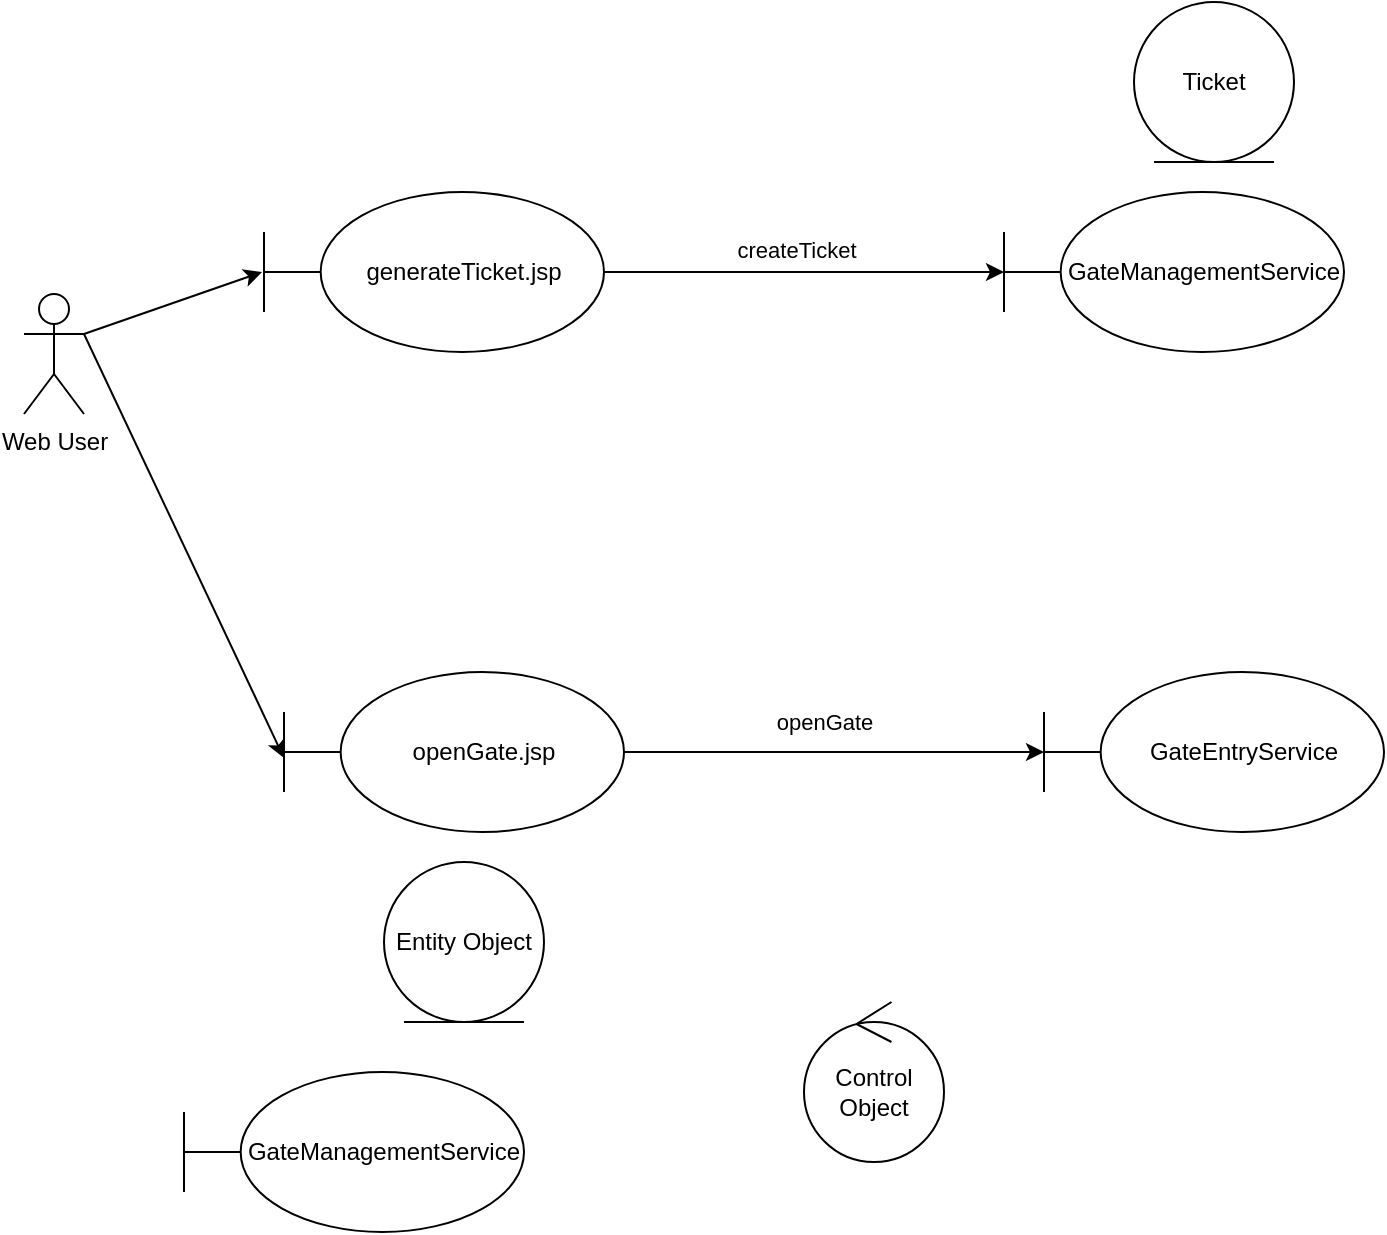 <mxfile version="13.10.4" type="github">
  <diagram id="sl6RY_0ubPZve0owpfZB" name="Page-1">
    <mxGraphModel dx="1422" dy="794" grid="1" gridSize="10" guides="1" tooltips="1" connect="1" arrows="1" fold="1" page="1" pageScale="1" pageWidth="827" pageHeight="1169" math="0" shadow="0">
      <root>
        <mxCell id="0" />
        <mxCell id="1" parent="0" />
        <mxCell id="cLbTM227S8Gruj_jfsFJ-1" value="Web User" style="shape=umlActor;verticalLabelPosition=bottom;verticalAlign=top;html=1;outlineConnect=0;" vertex="1" parent="1">
          <mxGeometry x="70" y="196" width="30" height="60" as="geometry" />
        </mxCell>
        <mxCell id="cLbTM227S8Gruj_jfsFJ-3" value="generateTicket.jsp" style="shape=umlBoundary;whiteSpace=wrap;html=1;" vertex="1" parent="1">
          <mxGeometry x="190" y="145" width="170" height="80" as="geometry" />
        </mxCell>
        <mxCell id="cLbTM227S8Gruj_jfsFJ-4" value="Entity Object" style="ellipse;shape=umlEntity;whiteSpace=wrap;html=1;" vertex="1" parent="1">
          <mxGeometry x="250" y="480" width="80" height="80" as="geometry" />
        </mxCell>
        <mxCell id="cLbTM227S8Gruj_jfsFJ-5" value="Control Object" style="ellipse;shape=umlControl;whiteSpace=wrap;html=1;" vertex="1" parent="1">
          <mxGeometry x="460" y="550" width="70" height="80" as="geometry" />
        </mxCell>
        <mxCell id="cLbTM227S8Gruj_jfsFJ-7" value="" style="endArrow=classic;html=1;exitX=1;exitY=0.333;exitDx=0;exitDy=0;exitPerimeter=0;entryX=-0.006;entryY=0.5;entryDx=0;entryDy=0;entryPerimeter=0;" edge="1" parent="1" source="cLbTM227S8Gruj_jfsFJ-1" target="cLbTM227S8Gruj_jfsFJ-3">
          <mxGeometry width="50" height="50" relative="1" as="geometry">
            <mxPoint x="390" y="330" as="sourcePoint" />
            <mxPoint x="221.96" y="192" as="targetPoint" />
            <Array as="points" />
          </mxGeometry>
        </mxCell>
        <mxCell id="cLbTM227S8Gruj_jfsFJ-8" value="createTicket" style="endArrow=classic;html=1;entryX=0;entryY=0.5;entryDx=0;entryDy=0;" edge="1" parent="1">
          <mxGeometry x="-0.042" y="11" width="50" height="50" relative="1" as="geometry">
            <mxPoint x="360" y="185" as="sourcePoint" />
            <mxPoint x="560" y="185" as="targetPoint" />
            <mxPoint as="offset" />
          </mxGeometry>
        </mxCell>
        <mxCell id="cLbTM227S8Gruj_jfsFJ-12" value="" style="endArrow=classic;html=1;exitX=1;exitY=0.333;exitDx=0;exitDy=0;exitPerimeter=0;entryX=0;entryY=0.538;entryDx=0;entryDy=0;entryPerimeter=0;" edge="1" parent="1" source="cLbTM227S8Gruj_jfsFJ-1" target="cLbTM227S8Gruj_jfsFJ-20">
          <mxGeometry width="50" height="50" relative="1" as="geometry">
            <mxPoint x="120" y="256" as="sourcePoint" />
            <mxPoint x="250.503" y="400.251" as="targetPoint" />
            <Array as="points" />
          </mxGeometry>
        </mxCell>
        <mxCell id="cLbTM227S8Gruj_jfsFJ-15" value="Ticket" style="ellipse;shape=umlEntity;whiteSpace=wrap;html=1;" vertex="1" parent="1">
          <mxGeometry x="625" y="50" width="80" height="80" as="geometry" />
        </mxCell>
        <mxCell id="cLbTM227S8Gruj_jfsFJ-19" value="openGate" style="endArrow=classic;html=1;exitX=1;exitY=0.5;exitDx=0;exitDy=0;entryX=0;entryY=0.5;entryDx=0;entryDy=0;" edge="1" parent="1">
          <mxGeometry x="-0.048" y="15" width="50" height="50" relative="1" as="geometry">
            <mxPoint x="370" y="425" as="sourcePoint" />
            <mxPoint x="580" y="425" as="targetPoint" />
            <Array as="points" />
            <mxPoint as="offset" />
          </mxGeometry>
        </mxCell>
        <mxCell id="cLbTM227S8Gruj_jfsFJ-20" value="openGate.jsp" style="shape=umlBoundary;whiteSpace=wrap;html=1;" vertex="1" parent="1">
          <mxGeometry x="200" y="385" width="170" height="80" as="geometry" />
        </mxCell>
        <mxCell id="cLbTM227S8Gruj_jfsFJ-21" value="GateEntryService" style="shape=umlBoundary;whiteSpace=wrap;html=1;" vertex="1" parent="1">
          <mxGeometry x="580" y="385" width="170" height="80" as="geometry" />
        </mxCell>
        <mxCell id="cLbTM227S8Gruj_jfsFJ-22" value="GateManagementService" style="shape=umlBoundary;whiteSpace=wrap;html=1;" vertex="1" parent="1">
          <mxGeometry x="560" y="145" width="170" height="80" as="geometry" />
        </mxCell>
        <mxCell id="cLbTM227S8Gruj_jfsFJ-23" value="GateManagementService" style="shape=umlBoundary;whiteSpace=wrap;html=1;" vertex="1" parent="1">
          <mxGeometry x="150" y="585" width="170" height="80" as="geometry" />
        </mxCell>
      </root>
    </mxGraphModel>
  </diagram>
</mxfile>
